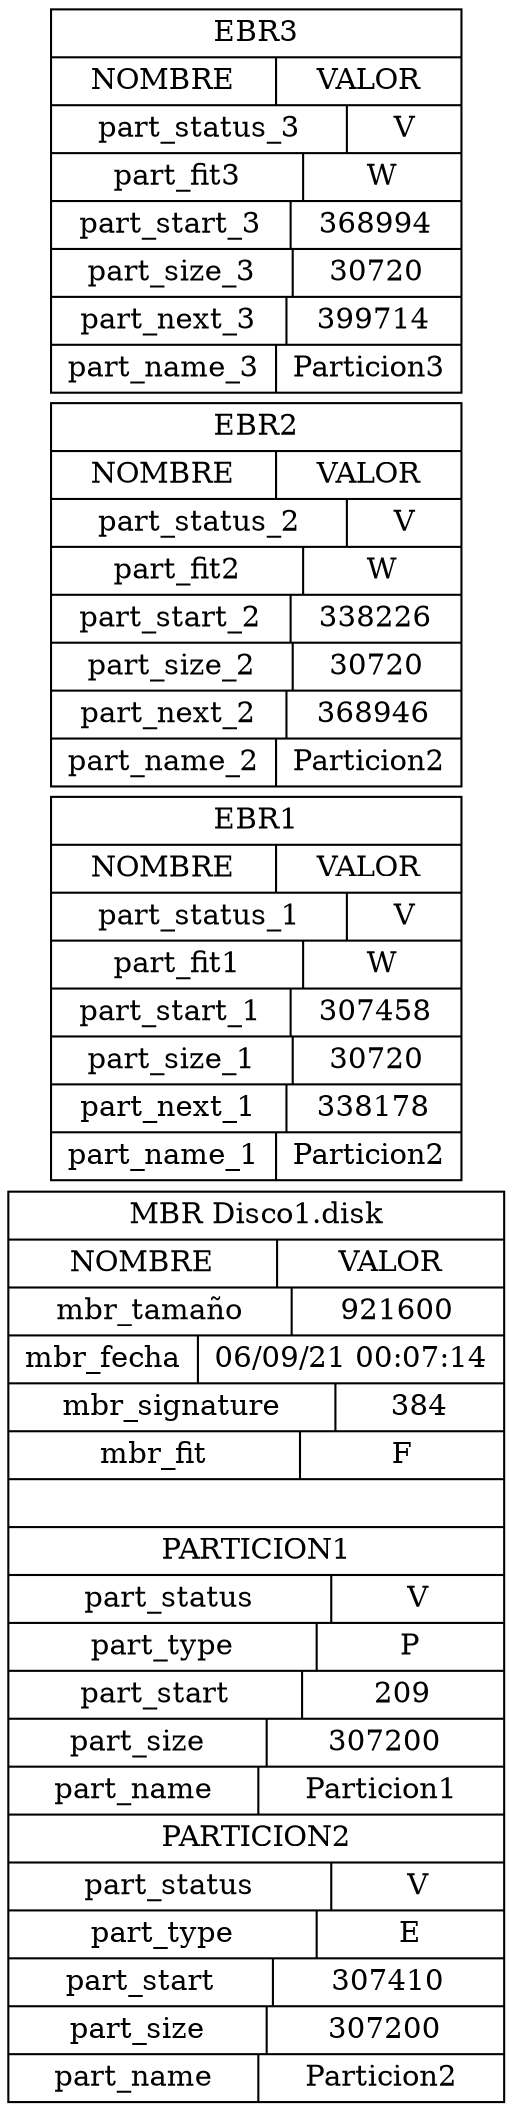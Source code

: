 digraph MBR{
  nodesep=.05
rankdir=LR
node [shape=record,width=.1,height=.1]
Nodo0 [label = " MBR Disco1.disk| {NOMBRE | VALOR}|{ mbr_tamaño | 921600 }|{ mbr_fecha  | 06/09/21 00:07:14 }|{ mbr_signature | 384 }|{ mbr_fit | F }||PARTICION1|{part_status | V }|{part_type | P }|{part_start | 209 }|{part_size | 307200 }|{part_name | Particion1 }|PARTICION2|{part_status | V }|{part_type | E }|{part_start | 307410 }|{part_size | 307200 }|{part_name | Particion2 }"]
nodo1 [label="EBR1|{NOMBRE|VALOR}|{ part_status_1|V}|{ part_fit1|W}|{ part_start_1|307458}|{ part_size_1|30720}|{ part_next_1|338178}|{ part_name_1|Particion2}"];
nodo2 [label="EBR2|{NOMBRE|VALOR}|{ part_status_2|V}|{ part_fit2|W}|{ part_start_2|338226}|{ part_size_2|30720}|{ part_next_2|368946}|{ part_name_2|Particion2}"];
nodo3 [label="EBR3|{NOMBRE|VALOR}|{ part_status_3|V}|{ part_fit3|W}|{ part_start_3|368994}|{ part_size_3|30720}|{ part_next_3|399714}|{ part_name_3|Particion3}"];
}